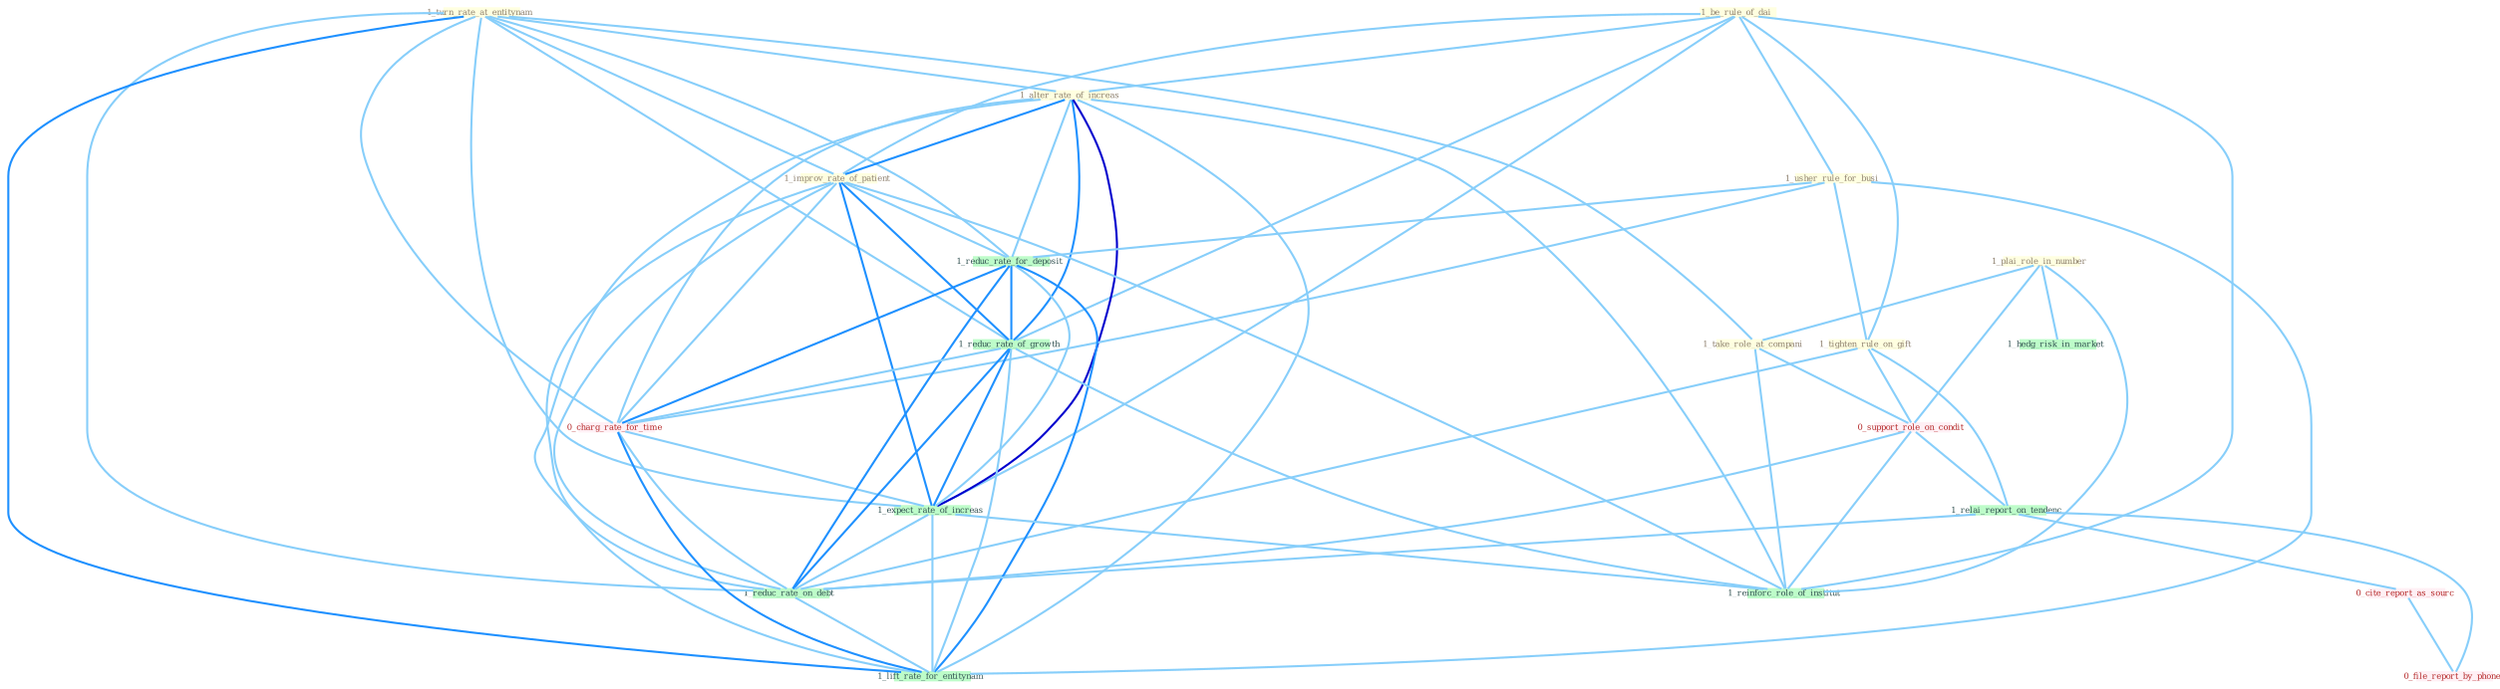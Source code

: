 Graph G{ 
    node
    [shape=polygon,style=filled,width=.5,height=.06,color="#BDFCC9",fixedsize=true,fontsize=4,
    fontcolor="#2f4f4f"];
    {node
    [color="#ffffe0", fontcolor="#8b7d6b"] "1_turn_rate_at_entitynam " "1_be_rule_of_dai " "1_alter_rate_of_increas " "1_usher_rule_for_busi " "1_tighten_rule_on_gift " "1_improv_rate_of_patient " "1_plai_role_in_number " "1_take_role_at_compani "}
{node [color="#fff0f5", fontcolor="#b22222"] "0_support_role_on_condit " "0_cite_report_as_sourc " "0_file_report_by_phone " "0_charg_rate_for_time "}
edge [color="#B0E2FF"];

	"1_turn_rate_at_entitynam " -- "1_alter_rate_of_increas " [w="1", color="#87cefa" ];
	"1_turn_rate_at_entitynam " -- "1_improv_rate_of_patient " [w="1", color="#87cefa" ];
	"1_turn_rate_at_entitynam " -- "1_take_role_at_compani " [w="1", color="#87cefa" ];
	"1_turn_rate_at_entitynam " -- "1_reduc_rate_for_deposit " [w="1", color="#87cefa" ];
	"1_turn_rate_at_entitynam " -- "1_reduc_rate_of_growth " [w="1", color="#87cefa" ];
	"1_turn_rate_at_entitynam " -- "0_charg_rate_for_time " [w="1", color="#87cefa" ];
	"1_turn_rate_at_entitynam " -- "1_expect_rate_of_increas " [w="1", color="#87cefa" ];
	"1_turn_rate_at_entitynam " -- "1_reduc_rate_on_debt " [w="1", color="#87cefa" ];
	"1_turn_rate_at_entitynam " -- "1_lift_rate_for_entitynam " [w="2", color="#1e90ff" , len=0.8];
	"1_be_rule_of_dai " -- "1_alter_rate_of_increas " [w="1", color="#87cefa" ];
	"1_be_rule_of_dai " -- "1_usher_rule_for_busi " [w="1", color="#87cefa" ];
	"1_be_rule_of_dai " -- "1_tighten_rule_on_gift " [w="1", color="#87cefa" ];
	"1_be_rule_of_dai " -- "1_improv_rate_of_patient " [w="1", color="#87cefa" ];
	"1_be_rule_of_dai " -- "1_reduc_rate_of_growth " [w="1", color="#87cefa" ];
	"1_be_rule_of_dai " -- "1_expect_rate_of_increas " [w="1", color="#87cefa" ];
	"1_be_rule_of_dai " -- "1_reinforc_role_of_institut " [w="1", color="#87cefa" ];
	"1_alter_rate_of_increas " -- "1_improv_rate_of_patient " [w="2", color="#1e90ff" , len=0.8];
	"1_alter_rate_of_increas " -- "1_reduc_rate_for_deposit " [w="1", color="#87cefa" ];
	"1_alter_rate_of_increas " -- "1_reduc_rate_of_growth " [w="2", color="#1e90ff" , len=0.8];
	"1_alter_rate_of_increas " -- "0_charg_rate_for_time " [w="1", color="#87cefa" ];
	"1_alter_rate_of_increas " -- "1_expect_rate_of_increas " [w="3", color="#0000cd" , len=0.6];
	"1_alter_rate_of_increas " -- "1_reduc_rate_on_debt " [w="1", color="#87cefa" ];
	"1_alter_rate_of_increas " -- "1_reinforc_role_of_institut " [w="1", color="#87cefa" ];
	"1_alter_rate_of_increas " -- "1_lift_rate_for_entitynam " [w="1", color="#87cefa" ];
	"1_usher_rule_for_busi " -- "1_tighten_rule_on_gift " [w="1", color="#87cefa" ];
	"1_usher_rule_for_busi " -- "1_reduc_rate_for_deposit " [w="1", color="#87cefa" ];
	"1_usher_rule_for_busi " -- "0_charg_rate_for_time " [w="1", color="#87cefa" ];
	"1_usher_rule_for_busi " -- "1_lift_rate_for_entitynam " [w="1", color="#87cefa" ];
	"1_tighten_rule_on_gift " -- "0_support_role_on_condit " [w="1", color="#87cefa" ];
	"1_tighten_rule_on_gift " -- "1_relai_report_on_tendenc " [w="1", color="#87cefa" ];
	"1_tighten_rule_on_gift " -- "1_reduc_rate_on_debt " [w="1", color="#87cefa" ];
	"1_improv_rate_of_patient " -- "1_reduc_rate_for_deposit " [w="1", color="#87cefa" ];
	"1_improv_rate_of_patient " -- "1_reduc_rate_of_growth " [w="2", color="#1e90ff" , len=0.8];
	"1_improv_rate_of_patient " -- "0_charg_rate_for_time " [w="1", color="#87cefa" ];
	"1_improv_rate_of_patient " -- "1_expect_rate_of_increas " [w="2", color="#1e90ff" , len=0.8];
	"1_improv_rate_of_patient " -- "1_reduc_rate_on_debt " [w="1", color="#87cefa" ];
	"1_improv_rate_of_patient " -- "1_reinforc_role_of_institut " [w="1", color="#87cefa" ];
	"1_improv_rate_of_patient " -- "1_lift_rate_for_entitynam " [w="1", color="#87cefa" ];
	"1_plai_role_in_number " -- "1_take_role_at_compani " [w="1", color="#87cefa" ];
	"1_plai_role_in_number " -- "0_support_role_on_condit " [w="1", color="#87cefa" ];
	"1_plai_role_in_number " -- "1_reinforc_role_of_institut " [w="1", color="#87cefa" ];
	"1_plai_role_in_number " -- "1_hedg_risk_in_market " [w="1", color="#87cefa" ];
	"1_take_role_at_compani " -- "0_support_role_on_condit " [w="1", color="#87cefa" ];
	"1_take_role_at_compani " -- "1_reinforc_role_of_institut " [w="1", color="#87cefa" ];
	"1_reduc_rate_for_deposit " -- "1_reduc_rate_of_growth " [w="2", color="#1e90ff" , len=0.8];
	"1_reduc_rate_for_deposit " -- "0_charg_rate_for_time " [w="2", color="#1e90ff" , len=0.8];
	"1_reduc_rate_for_deposit " -- "1_expect_rate_of_increas " [w="1", color="#87cefa" ];
	"1_reduc_rate_for_deposit " -- "1_reduc_rate_on_debt " [w="2", color="#1e90ff" , len=0.8];
	"1_reduc_rate_for_deposit " -- "1_lift_rate_for_entitynam " [w="2", color="#1e90ff" , len=0.8];
	"0_support_role_on_condit " -- "1_relai_report_on_tendenc " [w="1", color="#87cefa" ];
	"0_support_role_on_condit " -- "1_reduc_rate_on_debt " [w="1", color="#87cefa" ];
	"0_support_role_on_condit " -- "1_reinforc_role_of_institut " [w="1", color="#87cefa" ];
	"1_relai_report_on_tendenc " -- "0_cite_report_as_sourc " [w="1", color="#87cefa" ];
	"1_relai_report_on_tendenc " -- "0_file_report_by_phone " [w="1", color="#87cefa" ];
	"1_relai_report_on_tendenc " -- "1_reduc_rate_on_debt " [w="1", color="#87cefa" ];
	"0_cite_report_as_sourc " -- "0_file_report_by_phone " [w="1", color="#87cefa" ];
	"1_reduc_rate_of_growth " -- "0_charg_rate_for_time " [w="1", color="#87cefa" ];
	"1_reduc_rate_of_growth " -- "1_expect_rate_of_increas " [w="2", color="#1e90ff" , len=0.8];
	"1_reduc_rate_of_growth " -- "1_reduc_rate_on_debt " [w="2", color="#1e90ff" , len=0.8];
	"1_reduc_rate_of_growth " -- "1_reinforc_role_of_institut " [w="1", color="#87cefa" ];
	"1_reduc_rate_of_growth " -- "1_lift_rate_for_entitynam " [w="1", color="#87cefa" ];
	"0_charg_rate_for_time " -- "1_expect_rate_of_increas " [w="1", color="#87cefa" ];
	"0_charg_rate_for_time " -- "1_reduc_rate_on_debt " [w="1", color="#87cefa" ];
	"0_charg_rate_for_time " -- "1_lift_rate_for_entitynam " [w="2", color="#1e90ff" , len=0.8];
	"1_expect_rate_of_increas " -- "1_reduc_rate_on_debt " [w="1", color="#87cefa" ];
	"1_expect_rate_of_increas " -- "1_reinforc_role_of_institut " [w="1", color="#87cefa" ];
	"1_expect_rate_of_increas " -- "1_lift_rate_for_entitynam " [w="1", color="#87cefa" ];
	"1_reduc_rate_on_debt " -- "1_lift_rate_for_entitynam " [w="1", color="#87cefa" ];
}